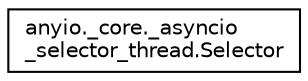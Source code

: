 digraph "Graphical Class Hierarchy"
{
 // LATEX_PDF_SIZE
  edge [fontname="Helvetica",fontsize="10",labelfontname="Helvetica",labelfontsize="10"];
  node [fontname="Helvetica",fontsize="10",shape=record];
  rankdir="LR";
  Node0 [label="anyio._core._asyncio\l_selector_thread.Selector",height=0.2,width=0.4,color="black", fillcolor="white", style="filled",URL="$classanyio_1_1__core_1_1__asyncio__selector__thread_1_1Selector.html",tooltip=" "];
}
